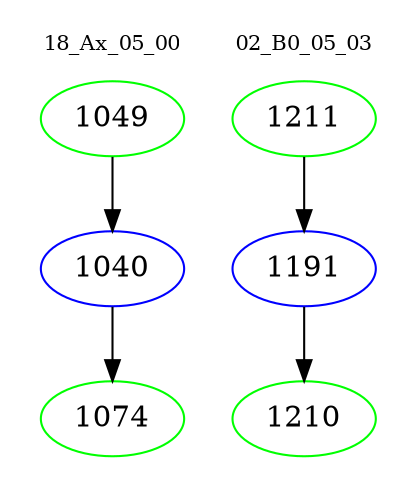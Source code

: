 digraph{
subgraph cluster_0 {
color = white
label = "18_Ax_05_00";
fontsize=10;
T0_1049 [label="1049", color="green"]
T0_1049 -> T0_1040 [color="black"]
T0_1040 [label="1040", color="blue"]
T0_1040 -> T0_1074 [color="black"]
T0_1074 [label="1074", color="green"]
}
subgraph cluster_1 {
color = white
label = "02_B0_05_03";
fontsize=10;
T1_1211 [label="1211", color="green"]
T1_1211 -> T1_1191 [color="black"]
T1_1191 [label="1191", color="blue"]
T1_1191 -> T1_1210 [color="black"]
T1_1210 [label="1210", color="green"]
}
}
